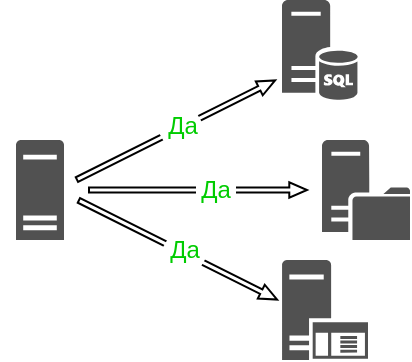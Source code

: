 <mxfile version="20.2.0" type="device"><diagram id="nSGlBHBqYUQ-TcpQo_4N" name="Страница 1"><mxGraphModel dx="474" dy="260" grid="1" gridSize="10" guides="1" tooltips="1" connect="1" arrows="1" fold="1" page="1" pageScale="1" pageWidth="1169" pageHeight="827" math="0" shadow="0"><root><mxCell id="0"/><mxCell id="1" parent="0"/><mxCell id="-ID2ghiGjqnoqgbcFWTN-5" value="" style="shape=flexArrow;endArrow=classic;html=1;rounded=0;fontColor=#FFFFFF;width=2.57;endSize=2.618;endWidth=4.182;" edge="1" parent="1"><mxGeometry width="50" height="50" relative="1" as="geometry"><mxPoint x="540" y="240" as="sourcePoint"/><mxPoint x="640" y="190" as="targetPoint"/></mxGeometry></mxCell><mxCell id="-ID2ghiGjqnoqgbcFWTN-1" value="" style="sketch=0;pointerEvents=1;shadow=0;dashed=0;html=1;strokeColor=none;labelPosition=center;verticalLabelPosition=bottom;verticalAlign=top;align=center;fillColor=#515151;shape=mxgraph.mscae.system_center.central_administration_site_sql;fontColor=#FFFFFF;" vertex="1" parent="1"><mxGeometry x="643" y="150" width="38" height="50" as="geometry"/></mxCell><mxCell id="-ID2ghiGjqnoqgbcFWTN-2" value="" style="sketch=0;pointerEvents=1;shadow=0;dashed=0;html=1;strokeColor=none;labelPosition=center;verticalLabelPosition=bottom;verticalAlign=top;align=center;fillColor=#515151;shape=mxgraph.mscae.system_center.distribution_point;fontColor=#FFFFFF;" vertex="1" parent="1"><mxGeometry x="663" y="220" width="44" height="50" as="geometry"/></mxCell><mxCell id="-ID2ghiGjqnoqgbcFWTN-3" value="515151" style="sketch=0;aspect=fixed;pointerEvents=1;shadow=0;dashed=0;html=1;strokeColor=none;labelPosition=center;verticalLabelPosition=bottom;verticalAlign=top;align=center;fillColor=#515151;shape=mxgraph.mscae.enterprise.server_generic;fontColor=#FFFFFF;" vertex="1" parent="1"><mxGeometry x="510" y="220" width="24" height="50" as="geometry"/></mxCell><mxCell id="-ID2ghiGjqnoqgbcFWTN-4" value="" style="sketch=0;aspect=fixed;pointerEvents=1;shadow=0;dashed=0;html=1;strokeColor=none;labelPosition=center;verticalLabelPosition=bottom;verticalAlign=top;align=center;fillColor=#515151;shape=mxgraph.mscae.enterprise.application_server;fontColor=#FFFFFF;" vertex="1" parent="1"><mxGeometry x="643" y="280" width="43" height="50" as="geometry"/></mxCell><mxCell id="-ID2ghiGjqnoqgbcFWTN-6" value="" style="shape=flexArrow;endArrow=classic;html=1;rounded=0;fontColor=#FFFFFF;width=2.57;endSize=2.618;endWidth=4.182;" edge="1" parent="1"><mxGeometry width="50" height="50" relative="1" as="geometry"><mxPoint x="541" y="250" as="sourcePoint"/><mxPoint x="641" y="300" as="targetPoint"/></mxGeometry></mxCell><mxCell id="-ID2ghiGjqnoqgbcFWTN-7" value="" style="shape=flexArrow;endArrow=classic;html=1;rounded=0;fontColor=#FFFFFF;width=2.57;endSize=2.618;endWidth=4.182;" edge="1" parent="1"><mxGeometry width="50" height="50" relative="1" as="geometry"><mxPoint x="546" y="245" as="sourcePoint"/><mxPoint x="656" y="245" as="targetPoint"/></mxGeometry></mxCell><mxCell id="-ID2ghiGjqnoqgbcFWTN-8" value="Text" style="text;html=1;strokeColor=none;fillColor=none;align=center;verticalAlign=middle;whiteSpace=wrap;rounded=0;fontColor=#FFFFFF;" vertex="1" parent="1"><mxGeometry x="580" y="240" width="60" height="30" as="geometry"/></mxCell><mxCell id="-ID2ghiGjqnoqgbcFWTN-11" value="" style="rounded=0;whiteSpace=wrap;html=1;fontColor=#00CC00;strokeWidth=2;fillColor=default;strokeColor=none;rotation=-30;" vertex="1" parent="1"><mxGeometry x="582.41" y="203.67" width="21.25" height="23" as="geometry"/></mxCell><mxCell id="-ID2ghiGjqnoqgbcFWTN-9" value="&lt;font color=&quot;#00CC00&quot;&gt;Да&lt;/font&gt;" style="text;html=1;strokeColor=none;fillColor=none;align=center;verticalAlign=middle;whiteSpace=wrap;rounded=0;fontColor=#FFFFFF;" vertex="1" parent="1"><mxGeometry x="580" y="203" width="27" height="20" as="geometry"/></mxCell><mxCell id="-ID2ghiGjqnoqgbcFWTN-12" value="&lt;font color=&quot;#00CC00&quot;&gt;Да&lt;/font&gt;" style="text;html=1;strokeColor=none;fillColor=default;align=center;verticalAlign=middle;whiteSpace=wrap;rounded=0;fontColor=#FFFFFF;" vertex="1" parent="1"><mxGeometry x="600" y="238" width="20" height="14" as="geometry"/></mxCell><mxCell id="-ID2ghiGjqnoqgbcFWTN-14" value="" style="rounded=0;whiteSpace=wrap;html=1;fontColor=#00CC00;strokeWidth=2;fillColor=default;strokeColor=none;rotation=-60;flipH=0;flipV=1;direction=north;" vertex="1" parent="1"><mxGeometry x="582.535" y="266.005" width="23" height="21.25" as="geometry"/></mxCell><mxCell id="-ID2ghiGjqnoqgbcFWTN-13" value="&lt;font color=&quot;#00CC00&quot;&gt;Да&lt;/font&gt;" style="text;html=1;strokeColor=none;fillColor=none;align=center;verticalAlign=middle;whiteSpace=wrap;rounded=0;fontColor=#FFFFFF;" vertex="1" parent="1"><mxGeometry x="581" y="265" width="27" height="20" as="geometry"/></mxCell></root></mxGraphModel></diagram></mxfile>